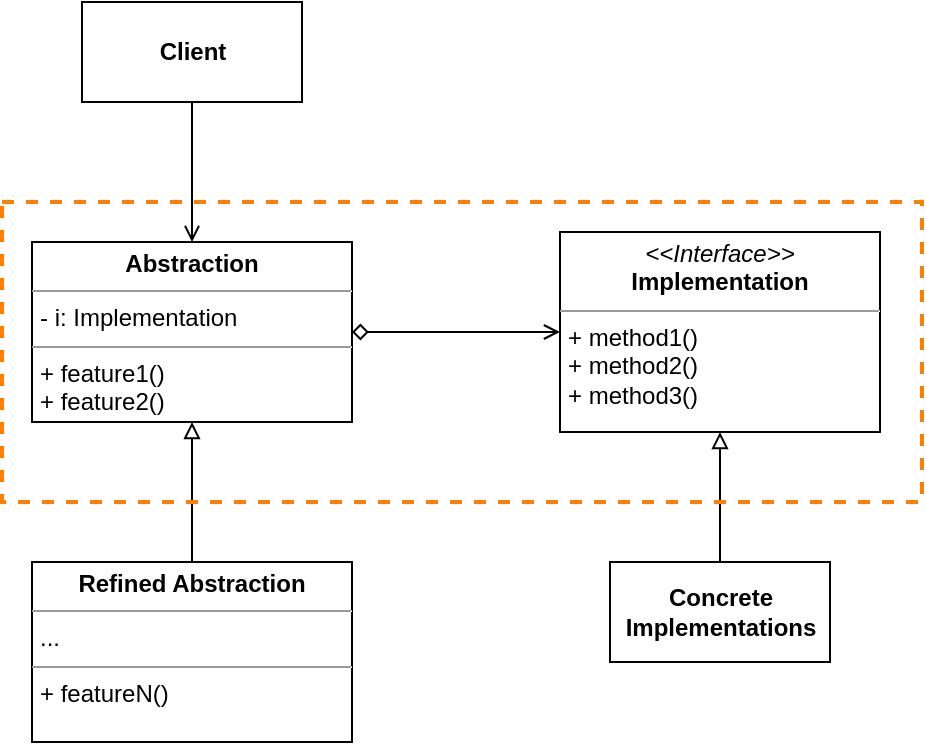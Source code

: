 <mxfile version="20.8.10" type="device"><diagram name="Page-1" id="FnproO_qXxWL-TAxKaNE"><mxGraphModel dx="595" dy="648" grid="1" gridSize="10" guides="1" tooltips="1" connect="1" arrows="1" fold="1" page="1" pageScale="1" pageWidth="827" pageHeight="1169" math="0" shadow="0"><root><mxCell id="0"/><mxCell id="1" parent="0"/><mxCell id="-5X2ucsL6d2llWEfZ3KX-9" style="edgeStyle=orthogonalEdgeStyle;rounded=0;orthogonalLoop=1;jettySize=auto;html=1;exitX=1;exitY=0.5;exitDx=0;exitDy=0;startArrow=diamond;startFill=0;endArrow=open;endFill=0;" edge="1" parent="1" source="-5X2ucsL6d2llWEfZ3KX-1" target="-5X2ucsL6d2llWEfZ3KX-3"><mxGeometry relative="1" as="geometry"/></mxCell><mxCell id="-5X2ucsL6d2llWEfZ3KX-1" value="&lt;p style=&quot;margin:0px;margin-top:4px;text-align:center;&quot;&gt;&lt;b&gt;Abstraction&lt;/b&gt;&lt;/p&gt;&lt;hr size=&quot;1&quot;&gt;&lt;p style=&quot;margin:0px;margin-left:4px;&quot;&gt;- i: Implementation&lt;/p&gt;&lt;hr size=&quot;1&quot;&gt;&lt;p style=&quot;margin:0px;margin-left:4px;&quot;&gt;+ feature1()&lt;/p&gt;&lt;p style=&quot;margin:0px;margin-left:4px;&quot;&gt;+ feature2()&lt;/p&gt;" style="verticalAlign=top;align=left;overflow=fill;fontSize=12;fontFamily=Helvetica;html=1;" vertex="1" parent="1"><mxGeometry x="135" y="320" width="160" height="90" as="geometry"/></mxCell><mxCell id="-5X2ucsL6d2llWEfZ3KX-3" value="&lt;p style=&quot;margin:0px;margin-top:4px;text-align:center;&quot;&gt;&lt;i&gt;&amp;lt;&amp;lt;Interface&amp;gt;&amp;gt;&lt;/i&gt;&lt;br&gt;&lt;b&gt;Implementation&lt;/b&gt;&lt;/p&gt;&lt;hr size=&quot;1&quot;&gt;&lt;p style=&quot;margin:0px;margin-left:4px;&quot;&gt;+ method1()&lt;br&gt;+ method2()&lt;/p&gt;&lt;p style=&quot;margin:0px;margin-left:4px;&quot;&gt;+ method3()&lt;br&gt;&lt;/p&gt;" style="verticalAlign=top;align=left;overflow=fill;fontSize=12;fontFamily=Helvetica;html=1;" vertex="1" parent="1"><mxGeometry x="399" y="315" width="160" height="100" as="geometry"/></mxCell><mxCell id="-5X2ucsL6d2llWEfZ3KX-11" style="edgeStyle=orthogonalEdgeStyle;rounded=0;orthogonalLoop=1;jettySize=auto;html=1;exitX=0.5;exitY=0;exitDx=0;exitDy=0;entryX=0.5;entryY=1;entryDx=0;entryDy=0;endArrow=block;endFill=0;" edge="1" parent="1" source="-5X2ucsL6d2llWEfZ3KX-5" target="-5X2ucsL6d2llWEfZ3KX-3"><mxGeometry relative="1" as="geometry"/></mxCell><mxCell id="-5X2ucsL6d2llWEfZ3KX-5" value="&lt;b&gt;Concrete&lt;br&gt;Implementations&lt;/b&gt;" style="html=1;" vertex="1" parent="1"><mxGeometry x="424" y="480" width="110" height="50" as="geometry"/></mxCell><mxCell id="-5X2ucsL6d2llWEfZ3KX-10" style="edgeStyle=orthogonalEdgeStyle;rounded=0;orthogonalLoop=1;jettySize=auto;html=1;exitX=0.5;exitY=0;exitDx=0;exitDy=0;entryX=0.5;entryY=1;entryDx=0;entryDy=0;endArrow=block;endFill=0;" edge="1" parent="1" source="-5X2ucsL6d2llWEfZ3KX-6" target="-5X2ucsL6d2llWEfZ3KX-1"><mxGeometry relative="1" as="geometry"/></mxCell><mxCell id="-5X2ucsL6d2llWEfZ3KX-6" value="&lt;p style=&quot;margin:0px;margin-top:4px;text-align:center;&quot;&gt;&lt;b&gt;Refined Abstraction&lt;/b&gt;&lt;/p&gt;&lt;hr size=&quot;1&quot;&gt;&lt;p style=&quot;margin:0px;margin-left:4px;&quot;&gt;...&lt;/p&gt;&lt;hr size=&quot;1&quot;&gt;&lt;p style=&quot;margin:0px;margin-left:4px;&quot;&gt;+ featureN()&lt;/p&gt;" style="verticalAlign=top;align=left;overflow=fill;fontSize=12;fontFamily=Helvetica;html=1;" vertex="1" parent="1"><mxGeometry x="135" y="480" width="160" height="90" as="geometry"/></mxCell><mxCell id="-5X2ucsL6d2llWEfZ3KX-8" style="edgeStyle=orthogonalEdgeStyle;rounded=0;orthogonalLoop=1;jettySize=auto;html=1;exitX=0.5;exitY=1;exitDx=0;exitDy=0;entryX=0.5;entryY=0;entryDx=0;entryDy=0;endArrow=open;endFill=0;" edge="1" parent="1" source="-5X2ucsL6d2llWEfZ3KX-7" target="-5X2ucsL6d2llWEfZ3KX-1"><mxGeometry relative="1" as="geometry"/></mxCell><mxCell id="-5X2ucsL6d2llWEfZ3KX-7" value="&lt;b&gt;Client&lt;/b&gt;" style="html=1;" vertex="1" parent="1"><mxGeometry x="160" y="200" width="110" height="50" as="geometry"/></mxCell><mxCell id="-5X2ucsL6d2llWEfZ3KX-12" value="" style="rounded=0;whiteSpace=wrap;html=1;fillColor=none;strokeColor=#FF8000;strokeWidth=2;dashed=1;" vertex="1" parent="1"><mxGeometry x="120" y="300" width="460" height="150" as="geometry"/></mxCell></root></mxGraphModel></diagram></mxfile>